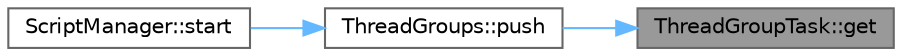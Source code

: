 digraph "ThreadGroupTask::get"
{
 // LATEX_PDF_SIZE
  bgcolor="transparent";
  edge [fontname=Helvetica,fontsize=10,labelfontname=Helvetica,labelfontsize=10];
  node [fontname=Helvetica,fontsize=10,shape=box,height=0.2,width=0.4];
  rankdir="RL";
  Node1 [id="Node000001",label="ThreadGroupTask::get",height=0.2,width=0.4,color="gray40", fillcolor="grey60", style="filled", fontcolor="black",tooltip=" "];
  Node1 -> Node2 [id="edge1_Node000001_Node000002",dir="back",color="steelblue1",style="solid",tooltip=" "];
  Node2 [id="Node000002",label="ThreadGroups::push",height=0.2,width=0.4,color="grey40", fillcolor="white", style="filled",URL="$class_thread_groups.html#a839cc823e24d4b1cd0876940c1adc10b",tooltip=" "];
  Node2 -> Node3 [id="edge2_Node000002_Node000003",dir="back",color="steelblue1",style="solid",tooltip=" "];
  Node3 [id="Node000003",label="ScriptManager::start",height=0.2,width=0.4,color="grey40", fillcolor="white", style="filled",URL="$class_script_manager.html#a8107b895cd18a74c5d9a87101ab11af5",tooltip=" "];
}
